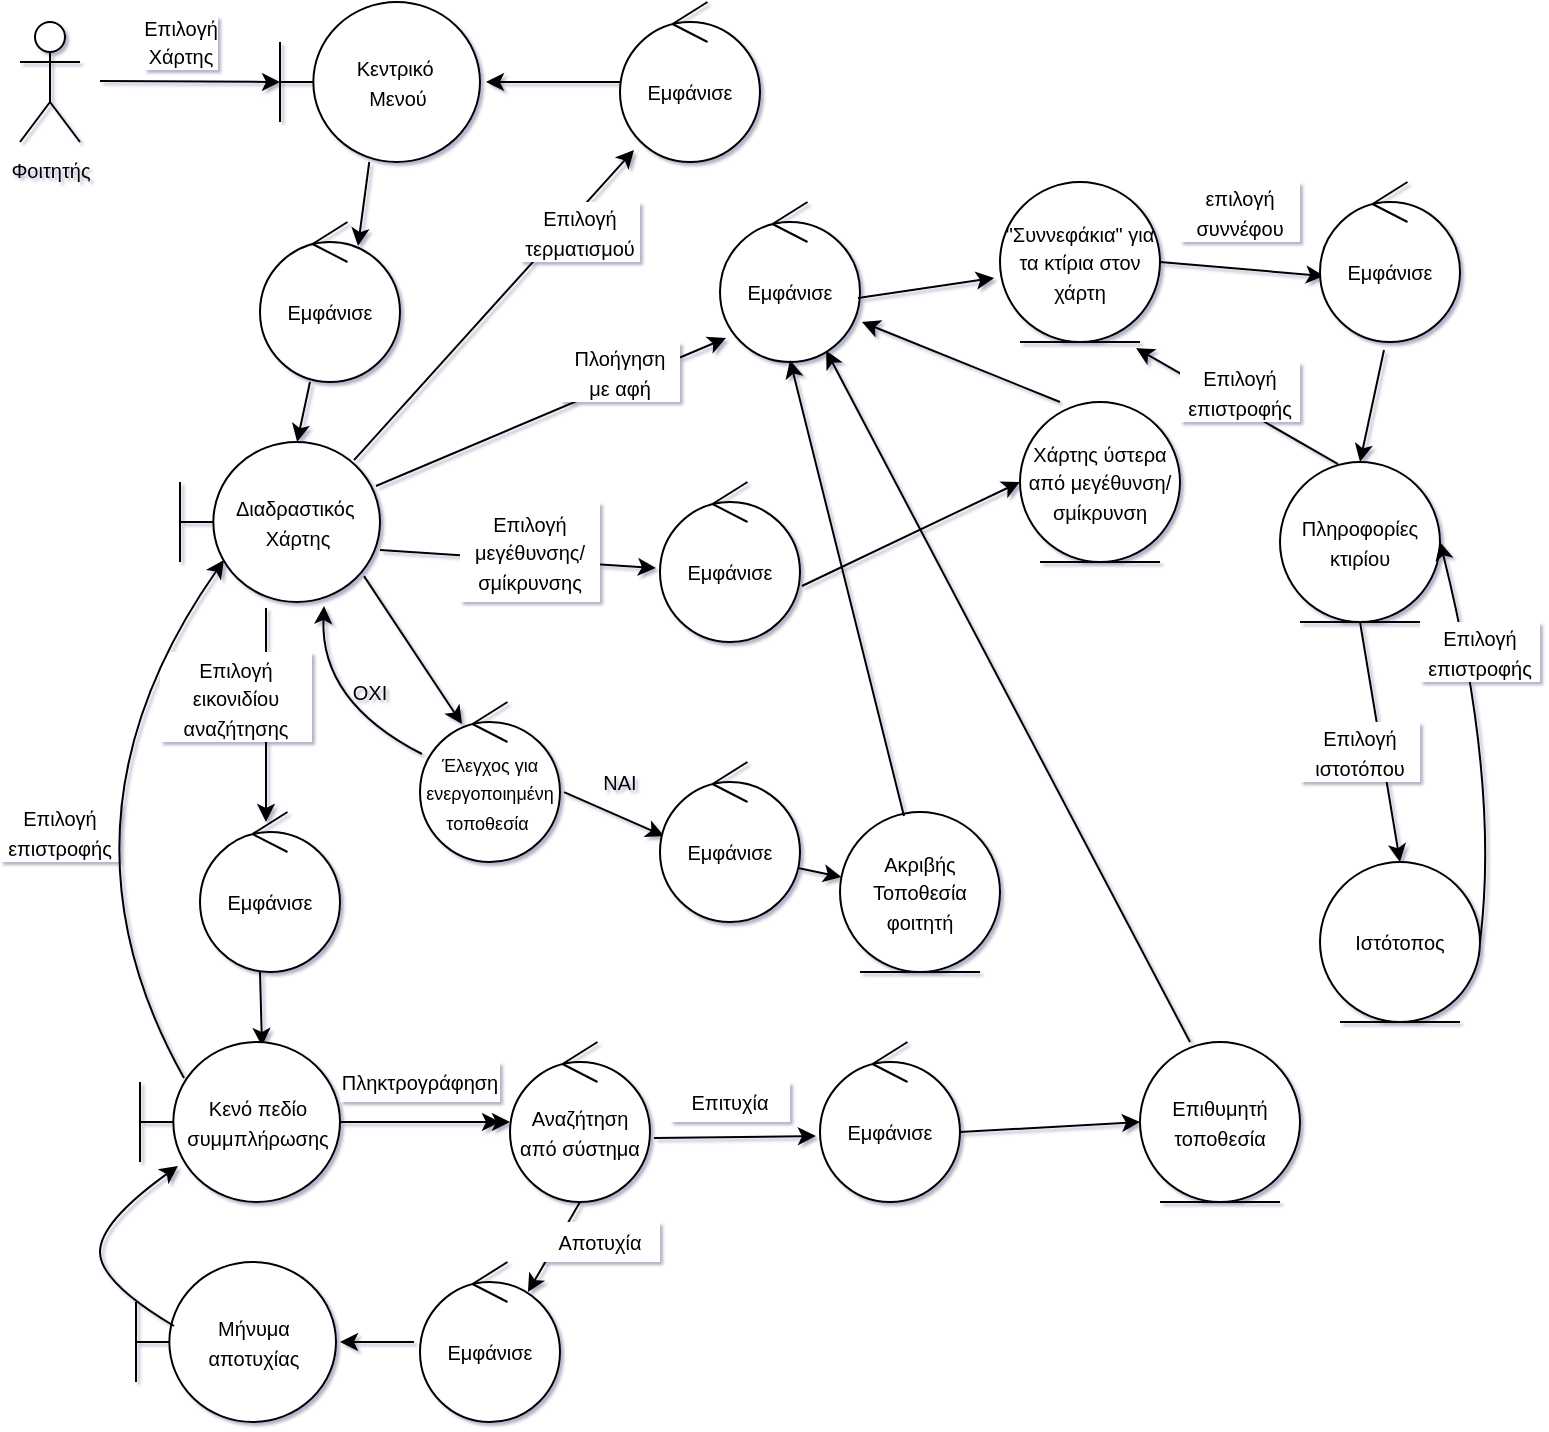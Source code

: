 <mxfile version="21.2.1" type="github">
  <diagram name="Σελίδα-1" id="Zhi5J0B4HPHJcdFYolu9">
    <mxGraphModel dx="816" dy="708" grid="1" gridSize="10" guides="1" tooltips="1" connect="1" arrows="1" fold="1" page="1" pageScale="1" pageWidth="827" pageHeight="1169" math="0" shadow="1">
      <root>
        <mxCell id="0" />
        <mxCell id="1" parent="0" />
        <mxCell id="w70OvWrSIaJXiOuPBBVO-3" value="&lt;font style=&quot;font-size: 10px;&quot;&gt;Φοιτητής&lt;/font&gt;" style="shape=umlActor;verticalLabelPosition=bottom;verticalAlign=top;html=1;outlineConnect=0;align=center;" parent="1" vertex="1">
          <mxGeometry x="40" y="50" width="30" height="60" as="geometry" />
        </mxCell>
        <mxCell id="w70OvWrSIaJXiOuPBBVO-5" value="" style="endArrow=classic;html=1;rounded=0;" parent="1" edge="1">
          <mxGeometry relative="1" as="geometry">
            <mxPoint x="80" y="79.5" as="sourcePoint" />
            <mxPoint x="170" y="80" as="targetPoint" />
            <Array as="points" />
          </mxGeometry>
        </mxCell>
        <mxCell id="w70OvWrSIaJXiOuPBBVO-6" value="&lt;font style=&quot;font-size: 10px;&quot;&gt;Επιλογή &lt;br&gt;Χάρτης&lt;/font&gt;" style="edgeLabel;resizable=0;html=1;align=center;verticalAlign=middle;" parent="w70OvWrSIaJXiOuPBBVO-5" connectable="0" vertex="1">
          <mxGeometry relative="1" as="geometry">
            <mxPoint x="-5" y="-20" as="offset" />
          </mxGeometry>
        </mxCell>
        <mxCell id="w70OvWrSIaJXiOuPBBVO-7" value="&lt;font style=&quot;font-size: 10px;&quot;&gt;Κεντρικό&amp;nbsp;&lt;br&gt;Μενού&lt;/font&gt;" style="shape=umlBoundary;whiteSpace=wrap;html=1;" parent="1" vertex="1">
          <mxGeometry x="170" y="40" width="100" height="80" as="geometry" />
        </mxCell>
        <mxCell id="w70OvWrSIaJXiOuPBBVO-8" value="&lt;font style=&quot;font-size: 10px;&quot;&gt;Εμφάνισε&lt;/font&gt;" style="ellipse;shape=umlControl;whiteSpace=wrap;html=1;" parent="1" vertex="1">
          <mxGeometry x="160" y="150" width="70" height="80" as="geometry" />
        </mxCell>
        <mxCell id="w70OvWrSIaJXiOuPBBVO-9" value="" style="endArrow=classic;html=1;rounded=0;entryX=0.7;entryY=0.15;entryDx=0;entryDy=0;entryPerimeter=0;" parent="1" source="w70OvWrSIaJXiOuPBBVO-7" target="w70OvWrSIaJXiOuPBBVO-8" edge="1">
          <mxGeometry width="50" height="50" relative="1" as="geometry">
            <mxPoint x="224.5" y="120" as="sourcePoint" />
            <mxPoint x="224.5" y="150" as="targetPoint" />
          </mxGeometry>
        </mxCell>
        <mxCell id="w70OvWrSIaJXiOuPBBVO-11" value="" style="endArrow=classic;html=1;rounded=0;exitX=0.357;exitY=1;exitDx=0;exitDy=0;exitPerimeter=0;" parent="1" source="w70OvWrSIaJXiOuPBBVO-8" target="w70OvWrSIaJXiOuPBBVO-21" edge="1">
          <mxGeometry width="50" height="50" relative="1" as="geometry">
            <mxPoint x="260" y="200" as="sourcePoint" />
            <mxPoint x="222.559" y="270.082" as="targetPoint" />
            <Array as="points" />
          </mxGeometry>
        </mxCell>
        <mxCell id="w70OvWrSIaJXiOuPBBVO-13" value="&lt;font style=&quot;font-size: 9px;&quot;&gt;Έλεγχος για ενεργοποιημένη τοποθεσία&amp;nbsp;&lt;/font&gt;" style="ellipse;shape=umlControl;whiteSpace=wrap;html=1;" parent="1" vertex="1">
          <mxGeometry x="240" y="390" width="70" height="80" as="geometry" />
        </mxCell>
        <mxCell id="w70OvWrSIaJXiOuPBBVO-18" value="&lt;font style=&quot;font-size: 10px;&quot;&gt;Εμφάνισε&lt;/font&gt;" style="ellipse;shape=umlControl;whiteSpace=wrap;html=1;" parent="1" vertex="1">
          <mxGeometry x="340" y="40" width="70" height="80" as="geometry" />
        </mxCell>
        <mxCell id="w70OvWrSIaJXiOuPBBVO-20" value="" style="endArrow=classic;html=1;rounded=0;entryX=1.03;entryY=0.5;entryDx=0;entryDy=0;entryPerimeter=0;" parent="1" target="w70OvWrSIaJXiOuPBBVO-7" edge="1">
          <mxGeometry width="50" height="50" relative="1" as="geometry">
            <mxPoint x="340" y="80" as="sourcePoint" />
            <mxPoint x="270" y="79.5" as="targetPoint" />
          </mxGeometry>
        </mxCell>
        <mxCell id="w70OvWrSIaJXiOuPBBVO-21" value="&lt;font style=&quot;font-size: 10px;&quot;&gt;Διαδραστικός&amp;nbsp;&lt;br style=&quot;border-color: var(--border-color);&quot;&gt;&lt;/font&gt;&lt;span style=&quot;font-size: 10px;&quot;&gt;Χάρτης&lt;/span&gt;" style="shape=umlBoundary;whiteSpace=wrap;html=1;" parent="1" vertex="1">
          <mxGeometry x="120" y="260" width="100" height="80" as="geometry" />
        </mxCell>
        <mxCell id="w70OvWrSIaJXiOuPBBVO-22" value="" style="endArrow=classic;html=1;rounded=0;exitX=0.92;exitY=0.838;exitDx=0;exitDy=0;exitPerimeter=0;entryX=0.3;entryY=0.138;entryDx=0;entryDy=0;entryPerimeter=0;" parent="1" source="w70OvWrSIaJXiOuPBBVO-21" target="w70OvWrSIaJXiOuPBBVO-13" edge="1">
          <mxGeometry width="50" height="50" relative="1" as="geometry">
            <mxPoint x="220" y="350" as="sourcePoint" />
            <mxPoint x="260" y="410" as="targetPoint" />
          </mxGeometry>
        </mxCell>
        <mxCell id="w70OvWrSIaJXiOuPBBVO-23" value="" style="endArrow=classic;html=1;rounded=0;exitX=1.029;exitY=0.563;exitDx=0;exitDy=0;exitPerimeter=0;entryX=0.029;entryY=0.463;entryDx=0;entryDy=0;entryPerimeter=0;" parent="1" source="w70OvWrSIaJXiOuPBBVO-13" target="w70OvWrSIaJXiOuPBBVO-26" edge="1">
          <mxGeometry width="50" height="50" relative="1" as="geometry">
            <mxPoint x="260" y="440" as="sourcePoint" />
            <mxPoint x="300" y="455" as="targetPoint" />
            <Array as="points" />
          </mxGeometry>
        </mxCell>
        <mxCell id="w70OvWrSIaJXiOuPBBVO-25" value="&lt;font style=&quot;font-size: 10px;&quot;&gt;ΝΑΙ&lt;/font&gt;" style="text;html=1;align=center;verticalAlign=middle;whiteSpace=wrap;rounded=0;fillColor=none;" parent="1" vertex="1">
          <mxGeometry x="310" y="415" width="60" height="30" as="geometry" />
        </mxCell>
        <mxCell id="w70OvWrSIaJXiOuPBBVO-26" value="&lt;font style=&quot;font-size: 10px;&quot;&gt;Εμφάνισε&lt;/font&gt;" style="ellipse;shape=umlControl;whiteSpace=wrap;html=1;" parent="1" vertex="1">
          <mxGeometry x="360" y="420" width="70" height="80" as="geometry" />
        </mxCell>
        <mxCell id="w70OvWrSIaJXiOuPBBVO-27" value="" style="endArrow=classic;html=1;rounded=0;exitX=0.986;exitY=0.663;exitDx=0;exitDy=0;exitPerimeter=0;" parent="1" source="w70OvWrSIaJXiOuPBBVO-26" target="w70OvWrSIaJXiOuPBBVO-28" edge="1">
          <mxGeometry width="50" height="50" relative="1" as="geometry">
            <mxPoint x="380" y="480" as="sourcePoint" />
            <mxPoint x="430" y="437" as="targetPoint" />
          </mxGeometry>
        </mxCell>
        <mxCell id="w70OvWrSIaJXiOuPBBVO-28" value="&lt;font style=&quot;font-size: 10px;&quot;&gt;Ακριβής Τοποθεσία φοιτητή&lt;/font&gt;" style="ellipse;shape=umlEntity;whiteSpace=wrap;html=1;" parent="1" vertex="1">
          <mxGeometry x="450" y="445" width="80" height="80" as="geometry" />
        </mxCell>
        <mxCell id="w70OvWrSIaJXiOuPBBVO-29" value="" style="curved=1;endArrow=classic;html=1;rounded=0;exitX=0.014;exitY=0.325;exitDx=0;exitDy=0;exitPerimeter=0;entryX=0.72;entryY=1.025;entryDx=0;entryDy=0;entryPerimeter=0;" parent="1" source="w70OvWrSIaJXiOuPBBVO-13" target="w70OvWrSIaJXiOuPBBVO-21" edge="1">
          <mxGeometry width="50" height="50" relative="1" as="geometry">
            <mxPoint x="130" y="410" as="sourcePoint" />
            <mxPoint x="180" y="360" as="targetPoint" />
            <Array as="points">
              <mxPoint x="190" y="390" />
            </Array>
          </mxGeometry>
        </mxCell>
        <mxCell id="w70OvWrSIaJXiOuPBBVO-30" value="&lt;font style=&quot;font-size: 10px;&quot;&gt;ΟΧΙ&lt;/font&gt;" style="text;html=1;strokeColor=none;fillColor=none;align=center;verticalAlign=middle;whiteSpace=wrap;rounded=0;" parent="1" vertex="1">
          <mxGeometry x="190" y="370" width="50" height="30" as="geometry" />
        </mxCell>
        <mxCell id="w70OvWrSIaJXiOuPBBVO-34" value="&lt;font style=&quot;font-size: 10px;&quot;&gt;Εμφάνισε&lt;/font&gt;" style="ellipse;shape=umlControl;whiteSpace=wrap;html=1;" parent="1" vertex="1">
          <mxGeometry x="390" y="140" width="70" height="80" as="geometry" />
        </mxCell>
        <mxCell id="w70OvWrSIaJXiOuPBBVO-35" value="&lt;font style=&quot;font-size: 10px;&quot;&gt;&quot;Συννεφάκια&quot; για τα κτίρια στον χάρτη&lt;/font&gt;" style="ellipse;shape=umlEntity;whiteSpace=wrap;html=1;" parent="1" vertex="1">
          <mxGeometry x="530" y="130" width="80" height="80" as="geometry" />
        </mxCell>
        <mxCell id="w70OvWrSIaJXiOuPBBVO-36" value="" style="endArrow=classic;html=1;rounded=0;exitX=0.986;exitY=0.6;exitDx=0;exitDy=0;exitPerimeter=0;entryX=-0.037;entryY=0.6;entryDx=0;entryDy=0;entryPerimeter=0;" parent="1" source="w70OvWrSIaJXiOuPBBVO-34" target="w70OvWrSIaJXiOuPBBVO-35" edge="1">
          <mxGeometry width="50" height="50" relative="1" as="geometry">
            <mxPoint x="380" y="260" as="sourcePoint" />
            <mxPoint x="430" y="210" as="targetPoint" />
          </mxGeometry>
        </mxCell>
        <mxCell id="w70OvWrSIaJXiOuPBBVO-39" value="&lt;font style=&quot;font-size: 10px;&quot;&gt;επιλογή συννέφου&lt;/font&gt;" style="text;html=1;strokeColor=none;fillColor=default;align=center;verticalAlign=middle;whiteSpace=wrap;rounded=0;" parent="1" vertex="1">
          <mxGeometry x="620" y="130" width="60" height="30" as="geometry" />
        </mxCell>
        <mxCell id="w70OvWrSIaJXiOuPBBVO-41" value="" style="endArrow=classic;html=1;rounded=0;exitX=1;exitY=0.5;exitDx=0;exitDy=0;entryX=0.029;entryY=0.588;entryDx=0;entryDy=0;entryPerimeter=0;" parent="1" source="w70OvWrSIaJXiOuPBBVO-35" target="w70OvWrSIaJXiOuPBBVO-42" edge="1">
          <mxGeometry width="50" height="50" relative="1" as="geometry">
            <mxPoint x="600" y="200" as="sourcePoint" />
            <mxPoint x="640" y="190" as="targetPoint" />
          </mxGeometry>
        </mxCell>
        <mxCell id="w70OvWrSIaJXiOuPBBVO-42" value="&lt;font style=&quot;font-size: 10px;&quot;&gt;Εμφάνισε&lt;/font&gt;" style="ellipse;shape=umlControl;whiteSpace=wrap;html=1;" parent="1" vertex="1">
          <mxGeometry x="690" y="130" width="70" height="80" as="geometry" />
        </mxCell>
        <mxCell id="w70OvWrSIaJXiOuPBBVO-43" value="" style="endArrow=classic;html=1;rounded=0;entryX=0.5;entryY=0;entryDx=0;entryDy=0;exitX=0.457;exitY=1.05;exitDx=0;exitDy=0;exitPerimeter=0;" parent="1" source="w70OvWrSIaJXiOuPBBVO-42" target="w70OvWrSIaJXiOuPBBVO-44" edge="1">
          <mxGeometry width="50" height="50" relative="1" as="geometry">
            <mxPoint x="700" y="240" as="sourcePoint" />
            <mxPoint x="700" y="250" as="targetPoint" />
          </mxGeometry>
        </mxCell>
        <mxCell id="w70OvWrSIaJXiOuPBBVO-44" value="&lt;font style=&quot;font-size: 10px;&quot;&gt;Πληροφορίες κτιρίου&lt;/font&gt;" style="ellipse;shape=umlEntity;whiteSpace=wrap;html=1;" parent="1" vertex="1">
          <mxGeometry x="670" y="270" width="80" height="80" as="geometry" />
        </mxCell>
        <mxCell id="w70OvWrSIaJXiOuPBBVO-45" value="" style="endArrow=classic;html=1;rounded=0;exitX=0.4;exitY=0.025;exitDx=0;exitDy=0;exitPerimeter=0;entryX=0.5;entryY=0.988;entryDx=0;entryDy=0;entryPerimeter=0;" parent="1" source="w70OvWrSIaJXiOuPBBVO-28" target="w70OvWrSIaJXiOuPBBVO-34" edge="1">
          <mxGeometry width="50" height="50" relative="1" as="geometry">
            <mxPoint x="470" y="390" as="sourcePoint" />
            <mxPoint x="476.001" y="389.5" as="targetPoint" />
          </mxGeometry>
        </mxCell>
        <mxCell id="w70OvWrSIaJXiOuPBBVO-47" value="" style="endArrow=classic;html=1;rounded=0;entryX=0.5;entryY=0;entryDx=0;entryDy=0;exitX=0.5;exitY=1;exitDx=0;exitDy=0;" parent="1" source="w70OvWrSIaJXiOuPBBVO-44" target="w70OvWrSIaJXiOuPBBVO-54" edge="1">
          <mxGeometry width="50" height="50" relative="1" as="geometry">
            <mxPoint x="679.5" y="360" as="sourcePoint" />
            <mxPoint x="679.9" y="420" as="targetPoint" />
          </mxGeometry>
        </mxCell>
        <mxCell id="w70OvWrSIaJXiOuPBBVO-49" value="&lt;font style=&quot;font-size: 10px;&quot;&gt;Επιλογή ιστοτόπου&lt;/font&gt;" style="text;html=1;strokeColor=none;fillColor=default;align=center;verticalAlign=middle;whiteSpace=wrap;rounded=0;" parent="1" vertex="1">
          <mxGeometry x="680" y="400" width="60" height="30" as="geometry" />
        </mxCell>
        <mxCell id="w70OvWrSIaJXiOuPBBVO-50" style="edgeStyle=orthogonalEdgeStyle;rounded=0;orthogonalLoop=1;jettySize=auto;html=1;exitX=0.5;exitY=1;exitDx=0;exitDy=0;" parent="1" source="w70OvWrSIaJXiOuPBBVO-49" target="w70OvWrSIaJXiOuPBBVO-49" edge="1">
          <mxGeometry relative="1" as="geometry" />
        </mxCell>
        <mxCell id="w70OvWrSIaJXiOuPBBVO-51" value="" style="curved=1;endArrow=classic;html=1;rounded=0;exitX=0.87;exitY=0.113;exitDx=0;exitDy=0;exitPerimeter=0;entryX=0.1;entryY=0.925;entryDx=0;entryDy=0;entryPerimeter=0;" parent="1" source="w70OvWrSIaJXiOuPBBVO-21" target="w70OvWrSIaJXiOuPBBVO-18" edge="1">
          <mxGeometry width="50" height="50" relative="1" as="geometry">
            <mxPoint x="254" y="280" as="sourcePoint" />
            <mxPoint x="295" y="170" as="targetPoint" />
            <Array as="points" />
          </mxGeometry>
        </mxCell>
        <mxCell id="w70OvWrSIaJXiOuPBBVO-54" value="&lt;font style=&quot;font-size: 10px;&quot;&gt;Ιστότοπος&lt;/font&gt;" style="ellipse;shape=umlEntity;whiteSpace=wrap;html=1;" parent="1" vertex="1">
          <mxGeometry x="690" y="470" width="80" height="80" as="geometry" />
        </mxCell>
        <mxCell id="w70OvWrSIaJXiOuPBBVO-55" value="" style="curved=1;endArrow=classic;html=1;rounded=0;exitX=1;exitY=0.5;exitDx=0;exitDy=0;entryX=1;entryY=0.5;entryDx=0;entryDy=0;" parent="1" source="w70OvWrSIaJXiOuPBBVO-54" target="w70OvWrSIaJXiOuPBBVO-44" edge="1">
          <mxGeometry width="50" height="50" relative="1" as="geometry">
            <mxPoint x="730" y="470" as="sourcePoint" />
            <mxPoint x="730" y="330" as="targetPoint" />
            <Array as="points">
              <mxPoint x="780" y="430" />
            </Array>
          </mxGeometry>
        </mxCell>
        <mxCell id="w70OvWrSIaJXiOuPBBVO-56" value="&lt;font style=&quot;font-size: 10px;&quot;&gt;Επιλογή επιστροφής&lt;/font&gt;" style="text;html=1;strokeColor=none;fillColor=default;align=center;verticalAlign=middle;whiteSpace=wrap;rounded=0;" parent="1" vertex="1">
          <mxGeometry x="740" y="350" width="60" height="30" as="geometry" />
        </mxCell>
        <mxCell id="w70OvWrSIaJXiOuPBBVO-57" value="" style="endArrow=classic;html=1;rounded=0;exitX=0.363;exitY=0.013;exitDx=0;exitDy=0;exitPerimeter=0;entryX=0.85;entryY=1.038;entryDx=0;entryDy=0;entryPerimeter=0;" parent="1" source="w70OvWrSIaJXiOuPBBVO-44" target="w70OvWrSIaJXiOuPBBVO-35" edge="1">
          <mxGeometry width="50" height="50" relative="1" as="geometry">
            <mxPoint x="560" y="345" as="sourcePoint" />
            <mxPoint x="560" y="270" as="targetPoint" />
          </mxGeometry>
        </mxCell>
        <mxCell id="w70OvWrSIaJXiOuPBBVO-58" value="&lt;font style=&quot;font-size: 10px;&quot;&gt;Επιλογή επιστροφής&lt;/font&gt;" style="text;html=1;strokeColor=none;fillColor=default;align=center;verticalAlign=middle;whiteSpace=wrap;rounded=0;" parent="1" vertex="1">
          <mxGeometry x="620" y="220" width="60" height="30" as="geometry" />
        </mxCell>
        <mxCell id="w70OvWrSIaJXiOuPBBVO-59" value="" style="endArrow=classic;html=1;rounded=0;exitX=1;exitY=0.675;exitDx=0;exitDy=0;exitPerimeter=0;entryX=-0.029;entryY=0.538;entryDx=0;entryDy=0;entryPerimeter=0;" parent="1" source="w70OvWrSIaJXiOuPBBVO-21" target="w70OvWrSIaJXiOuPBBVO-63" edge="1">
          <mxGeometry width="50" height="50" relative="1" as="geometry">
            <mxPoint x="265" y="345" as="sourcePoint" />
            <mxPoint x="350" y="324" as="targetPoint" />
          </mxGeometry>
        </mxCell>
        <mxCell id="w70OvWrSIaJXiOuPBBVO-61" value="&lt;font style=&quot;font-size: 10px;&quot;&gt;Επιλογή μεγέθυνσης/σμίκρυνσης&lt;/font&gt;" style="text;html=1;strokeColor=none;fillColor=default;align=center;verticalAlign=middle;whiteSpace=wrap;rounded=0;" parent="1" vertex="1">
          <mxGeometry x="260" y="290" width="70" height="50" as="geometry" />
        </mxCell>
        <mxCell id="w70OvWrSIaJXiOuPBBVO-63" value="&lt;font style=&quot;font-size: 10px;&quot;&gt;Εμφάνισε&lt;/font&gt;" style="ellipse;shape=umlControl;whiteSpace=wrap;html=1;" parent="1" vertex="1">
          <mxGeometry x="360" y="280" width="70" height="80" as="geometry" />
        </mxCell>
        <mxCell id="w70OvWrSIaJXiOuPBBVO-64" value="&lt;font style=&quot;font-size: 10px;&quot;&gt;Χάρτης ύστερα από μεγέθυνση/σμίκρυνση&lt;/font&gt;" style="ellipse;shape=umlEntity;whiteSpace=wrap;html=1;" parent="1" vertex="1">
          <mxGeometry x="540" y="240" width="80" height="80" as="geometry" />
        </mxCell>
        <mxCell id="w70OvWrSIaJXiOuPBBVO-65" value="" style="endArrow=classic;html=1;rounded=0;entryX=0;entryY=0.5;entryDx=0;entryDy=0;exitX=1.014;exitY=0.65;exitDx=0;exitDy=0;exitPerimeter=0;" parent="1" source="w70OvWrSIaJXiOuPBBVO-63" target="w70OvWrSIaJXiOuPBBVO-64" edge="1">
          <mxGeometry width="50" height="50" relative="1" as="geometry">
            <mxPoint x="440" y="330" as="sourcePoint" />
            <mxPoint x="490" y="280" as="targetPoint" />
          </mxGeometry>
        </mxCell>
        <mxCell id="w70OvWrSIaJXiOuPBBVO-68" value="" style="endArrow=classic;html=1;rounded=0;entryX=1.014;entryY=0.75;entryDx=0;entryDy=0;entryPerimeter=0;exitX=0.25;exitY=0;exitDx=0;exitDy=0;exitPerimeter=0;" parent="1" source="w70OvWrSIaJXiOuPBBVO-64" target="w70OvWrSIaJXiOuPBBVO-34" edge="1">
          <mxGeometry width="50" height="50" relative="1" as="geometry">
            <mxPoint x="480" y="280" as="sourcePoint" />
            <mxPoint x="530" y="230" as="targetPoint" />
          </mxGeometry>
        </mxCell>
        <mxCell id="w70OvWrSIaJXiOuPBBVO-70" value="&lt;font style=&quot;font-size: 10px;&quot;&gt;Επιλογή τερματισμού&lt;/font&gt;" style="text;html=1;align=center;verticalAlign=middle;whiteSpace=wrap;rounded=0;fillColor=default;" parent="1" vertex="1">
          <mxGeometry x="290" y="140" width="60" height="30" as="geometry" />
        </mxCell>
        <mxCell id="w70OvWrSIaJXiOuPBBVO-71" value="" style="endArrow=classic;html=1;rounded=0;exitX=0.98;exitY=0.275;exitDx=0;exitDy=0;exitPerimeter=0;entryX=0.043;entryY=0.85;entryDx=0;entryDy=0;entryPerimeter=0;" parent="1" source="w70OvWrSIaJXiOuPBBVO-21" target="w70OvWrSIaJXiOuPBBVO-34" edge="1">
          <mxGeometry width="50" height="50" relative="1" as="geometry">
            <mxPoint x="218" y="282" as="sourcePoint" />
            <mxPoint x="303.42" y="245.89" as="targetPoint" />
          </mxGeometry>
        </mxCell>
        <mxCell id="w70OvWrSIaJXiOuPBBVO-73" value="&lt;font style=&quot;font-size: 10px;&quot;&gt;Πλοήγηση με αφή&lt;/font&gt;" style="text;html=1;strokeColor=none;fillColor=default;align=center;verticalAlign=middle;whiteSpace=wrap;rounded=0;" parent="1" vertex="1">
          <mxGeometry x="310" y="210" width="60" height="30" as="geometry" />
        </mxCell>
        <mxCell id="w70OvWrSIaJXiOuPBBVO-75" value="" style="endArrow=classic;html=1;rounded=0;exitX=0.43;exitY=1.038;exitDx=0;exitDy=0;exitPerimeter=0;" parent="1" source="w70OvWrSIaJXiOuPBBVO-21" edge="1">
          <mxGeometry width="50" height="50" relative="1" as="geometry">
            <mxPoint x="90" y="400" as="sourcePoint" />
            <mxPoint x="163" y="450" as="targetPoint" />
          </mxGeometry>
        </mxCell>
        <mxCell id="w70OvWrSIaJXiOuPBBVO-77" value="&lt;font style=&quot;font-size: 10px;&quot;&gt;Επιλογή εικονιδίου αναζήτησης&lt;/font&gt;" style="text;html=1;strokeColor=none;fillColor=default;align=center;verticalAlign=middle;whiteSpace=wrap;rounded=0;" parent="1" vertex="1">
          <mxGeometry x="110" y="365" width="76" height="45" as="geometry" />
        </mxCell>
        <mxCell id="w70OvWrSIaJXiOuPBBVO-78" value="&lt;font style=&quot;font-size: 10px;&quot;&gt;Εμφάνισε&lt;/font&gt;" style="ellipse;shape=umlControl;whiteSpace=wrap;html=1;" parent="1" vertex="1">
          <mxGeometry x="130" y="445" width="70" height="80" as="geometry" />
        </mxCell>
        <mxCell id="w70OvWrSIaJXiOuPBBVO-80" value="" style="endArrow=classic;html=1;rounded=0;entryX=0.61;entryY=0.025;entryDx=0;entryDy=0;entryPerimeter=0;" parent="1" target="w70OvWrSIaJXiOuPBBVO-99" edge="1">
          <mxGeometry width="50" height="50" relative="1" as="geometry">
            <mxPoint x="160" y="525" as="sourcePoint" />
            <mxPoint x="160" y="560" as="targetPoint" />
          </mxGeometry>
        </mxCell>
        <mxCell id="w70OvWrSIaJXiOuPBBVO-81" value="" style="endArrow=classic;html=1;rounded=0;" parent="1" edge="1">
          <mxGeometry width="50" height="50" relative="1" as="geometry">
            <mxPoint x="200" y="600" as="sourcePoint" />
            <mxPoint x="280" y="600" as="targetPoint" />
          </mxGeometry>
        </mxCell>
        <mxCell id="w70OvWrSIaJXiOuPBBVO-83" value="&lt;font style=&quot;font-size: 10px;&quot;&gt;Πληκτρογράφηση&lt;/font&gt;" style="text;html=1;strokeColor=none;fillColor=default;align=center;verticalAlign=middle;whiteSpace=wrap;rounded=0;" parent="1" vertex="1">
          <mxGeometry x="200" y="570" width="80" height="20" as="geometry" />
        </mxCell>
        <mxCell id="w70OvWrSIaJXiOuPBBVO-84" value="&lt;font style=&quot;font-size: 10px;&quot;&gt;Αναζήτηση από σύστημα&lt;/font&gt;" style="ellipse;shape=umlControl;whiteSpace=wrap;html=1;" parent="1" vertex="1">
          <mxGeometry x="285" y="560" width="70" height="80" as="geometry" />
        </mxCell>
        <mxCell id="w70OvWrSIaJXiOuPBBVO-85" value="&lt;font style=&quot;font-size: 10px;&quot;&gt;Επιθυμητή τοποθεσία&lt;/font&gt;" style="ellipse;shape=umlEntity;whiteSpace=wrap;html=1;" parent="1" vertex="1">
          <mxGeometry x="600" y="560" width="80" height="80" as="geometry" />
        </mxCell>
        <mxCell id="w70OvWrSIaJXiOuPBBVO-86" value="&lt;font style=&quot;font-size: 10px;&quot;&gt;Εμφάνισε&lt;/font&gt;" style="ellipse;shape=umlControl;whiteSpace=wrap;html=1;" parent="1" vertex="1">
          <mxGeometry x="440" y="560" width="70" height="80" as="geometry" />
        </mxCell>
        <mxCell id="w70OvWrSIaJXiOuPBBVO-87" value="" style="endArrow=classic;html=1;rounded=0;entryX=-0.029;entryY=0.588;entryDx=0;entryDy=0;entryPerimeter=0;exitX=1.029;exitY=0.6;exitDx=0;exitDy=0;exitPerimeter=0;" parent="1" source="w70OvWrSIaJXiOuPBBVO-84" target="w70OvWrSIaJXiOuPBBVO-86" edge="1">
          <mxGeometry width="50" height="50" relative="1" as="geometry">
            <mxPoint x="355" y="610" as="sourcePoint" />
            <mxPoint x="405" y="560" as="targetPoint" />
          </mxGeometry>
        </mxCell>
        <mxCell id="w70OvWrSIaJXiOuPBBVO-88" value="" style="endArrow=classic;html=1;rounded=0;entryX=0;entryY=0.5;entryDx=0;entryDy=0;" parent="1" target="w70OvWrSIaJXiOuPBBVO-85" edge="1">
          <mxGeometry width="50" height="50" relative="1" as="geometry">
            <mxPoint x="510" y="605" as="sourcePoint" />
            <mxPoint x="590" y="600" as="targetPoint" />
          </mxGeometry>
        </mxCell>
        <mxCell id="w70OvWrSIaJXiOuPBBVO-90" value="" style="endArrow=classic;html=1;rounded=0;" parent="1" target="w70OvWrSIaJXiOuPBBVO-34" edge="1">
          <mxGeometry width="50" height="50" relative="1" as="geometry">
            <mxPoint x="625" y="560" as="sourcePoint" />
            <mxPoint x="675" y="510" as="targetPoint" />
          </mxGeometry>
        </mxCell>
        <mxCell id="w70OvWrSIaJXiOuPBBVO-91" value="&lt;font style=&quot;font-size: 10px;&quot;&gt;Επιτυχία&lt;/font&gt;" style="text;html=1;strokeColor=none;fillColor=default;align=center;verticalAlign=middle;whiteSpace=wrap;rounded=0;" parent="1" vertex="1">
          <mxGeometry x="365" y="580" width="60" height="20" as="geometry" />
        </mxCell>
        <mxCell id="w70OvWrSIaJXiOuPBBVO-92" value="" style="endArrow=classic;html=1;rounded=0;entryX=0.771;entryY=0.188;entryDx=0;entryDy=0;entryPerimeter=0;" parent="1" target="w70OvWrSIaJXiOuPBBVO-95" edge="1">
          <mxGeometry width="50" height="50" relative="1" as="geometry">
            <mxPoint x="320" y="640" as="sourcePoint" />
            <mxPoint x="320" y="690" as="targetPoint" />
          </mxGeometry>
        </mxCell>
        <mxCell id="w70OvWrSIaJXiOuPBBVO-93" value="&lt;span style=&quot;font-size: 10px;&quot;&gt;Αποτυχία&lt;/span&gt;" style="text;html=1;strokeColor=none;fillColor=default;align=center;verticalAlign=middle;whiteSpace=wrap;rounded=0;" parent="1" vertex="1">
          <mxGeometry x="300" y="650" width="60" height="20" as="geometry" />
        </mxCell>
        <mxCell id="w70OvWrSIaJXiOuPBBVO-95" value="&lt;font style=&quot;font-size: 10px;&quot;&gt;Εμφάνισε&lt;/font&gt;" style="ellipse;shape=umlControl;whiteSpace=wrap;html=1;" parent="1" vertex="1">
          <mxGeometry x="240" y="670" width="70" height="80" as="geometry" />
        </mxCell>
        <mxCell id="w70OvWrSIaJXiOuPBBVO-96" value="&lt;font style=&quot;font-size: 10px;&quot;&gt;Μήνυμα αποτυχίας&lt;/font&gt;" style="shape=umlBoundary;whiteSpace=wrap;html=1;" parent="1" vertex="1">
          <mxGeometry x="98" y="670" width="100" height="80" as="geometry" />
        </mxCell>
        <mxCell id="w70OvWrSIaJXiOuPBBVO-97" value="" style="endArrow=classic;html=1;rounded=0;exitX=-0.043;exitY=0.5;exitDx=0;exitDy=0;exitPerimeter=0;" parent="1" source="w70OvWrSIaJXiOuPBBVO-95" edge="1">
          <mxGeometry width="50" height="50" relative="1" as="geometry">
            <mxPoint x="230" y="720" as="sourcePoint" />
            <mxPoint x="200" y="710" as="targetPoint" />
          </mxGeometry>
        </mxCell>
        <mxCell id="w70OvWrSIaJXiOuPBBVO-98" value="" style="curved=1;endArrow=classic;html=1;rounded=0;exitX=0.19;exitY=0.4;exitDx=0;exitDy=0;exitPerimeter=0;entryX=0.19;entryY=0.775;entryDx=0;entryDy=0;entryPerimeter=0;" parent="1" source="w70OvWrSIaJXiOuPBBVO-96" target="w70OvWrSIaJXiOuPBBVO-99" edge="1">
          <mxGeometry width="50" height="50" relative="1" as="geometry">
            <mxPoint x="50" y="680" as="sourcePoint" />
            <mxPoint x="120" y="590" as="targetPoint" />
            <Array as="points">
              <mxPoint x="80" y="680" />
              <mxPoint x="80" y="650" />
            </Array>
          </mxGeometry>
        </mxCell>
        <mxCell id="w70OvWrSIaJXiOuPBBVO-100" value="" style="edgeStyle=orthogonalEdgeStyle;rounded=0;orthogonalLoop=1;jettySize=auto;html=1;exitX=1.02;exitY=0.5;exitDx=0;exitDy=0;exitPerimeter=0;" parent="1" source="w70OvWrSIaJXiOuPBBVO-99" target="w70OvWrSIaJXiOuPBBVO-84" edge="1">
          <mxGeometry relative="1" as="geometry" />
        </mxCell>
        <mxCell id="w70OvWrSIaJXiOuPBBVO-99" value="&lt;font style=&quot;font-size: 10px;&quot;&gt;Κενό πεδίο συμμπλήρωσης&lt;/font&gt;" style="shape=umlBoundary;whiteSpace=wrap;html=1;" parent="1" vertex="1">
          <mxGeometry x="100" y="560" width="100" height="80" as="geometry" />
        </mxCell>
        <mxCell id="w70OvWrSIaJXiOuPBBVO-101" value="&lt;font style=&quot;font-size: 10px;&quot;&gt;Επιλογή επιστροφής&lt;/font&gt;" style="text;html=1;align=center;verticalAlign=middle;whiteSpace=wrap;rounded=0;fillColor=default;" parent="1" vertex="1">
          <mxGeometry x="30" y="440" width="60" height="30" as="geometry" />
        </mxCell>
        <mxCell id="w70OvWrSIaJXiOuPBBVO-102" value="" style="curved=1;endArrow=classic;html=1;rounded=0;entryX=0.22;entryY=0.738;entryDx=0;entryDy=0;entryPerimeter=0;exitX=0.22;exitY=0.225;exitDx=0;exitDy=0;exitPerimeter=0;" parent="1" source="w70OvWrSIaJXiOuPBBVO-99" target="w70OvWrSIaJXiOuPBBVO-21" edge="1">
          <mxGeometry width="50" height="50" relative="1" as="geometry">
            <mxPoint x="40" y="535" as="sourcePoint" />
            <mxPoint x="90" y="485" as="targetPoint" />
            <Array as="points">
              <mxPoint x="50" y="450" />
            </Array>
          </mxGeometry>
        </mxCell>
      </root>
    </mxGraphModel>
  </diagram>
</mxfile>
